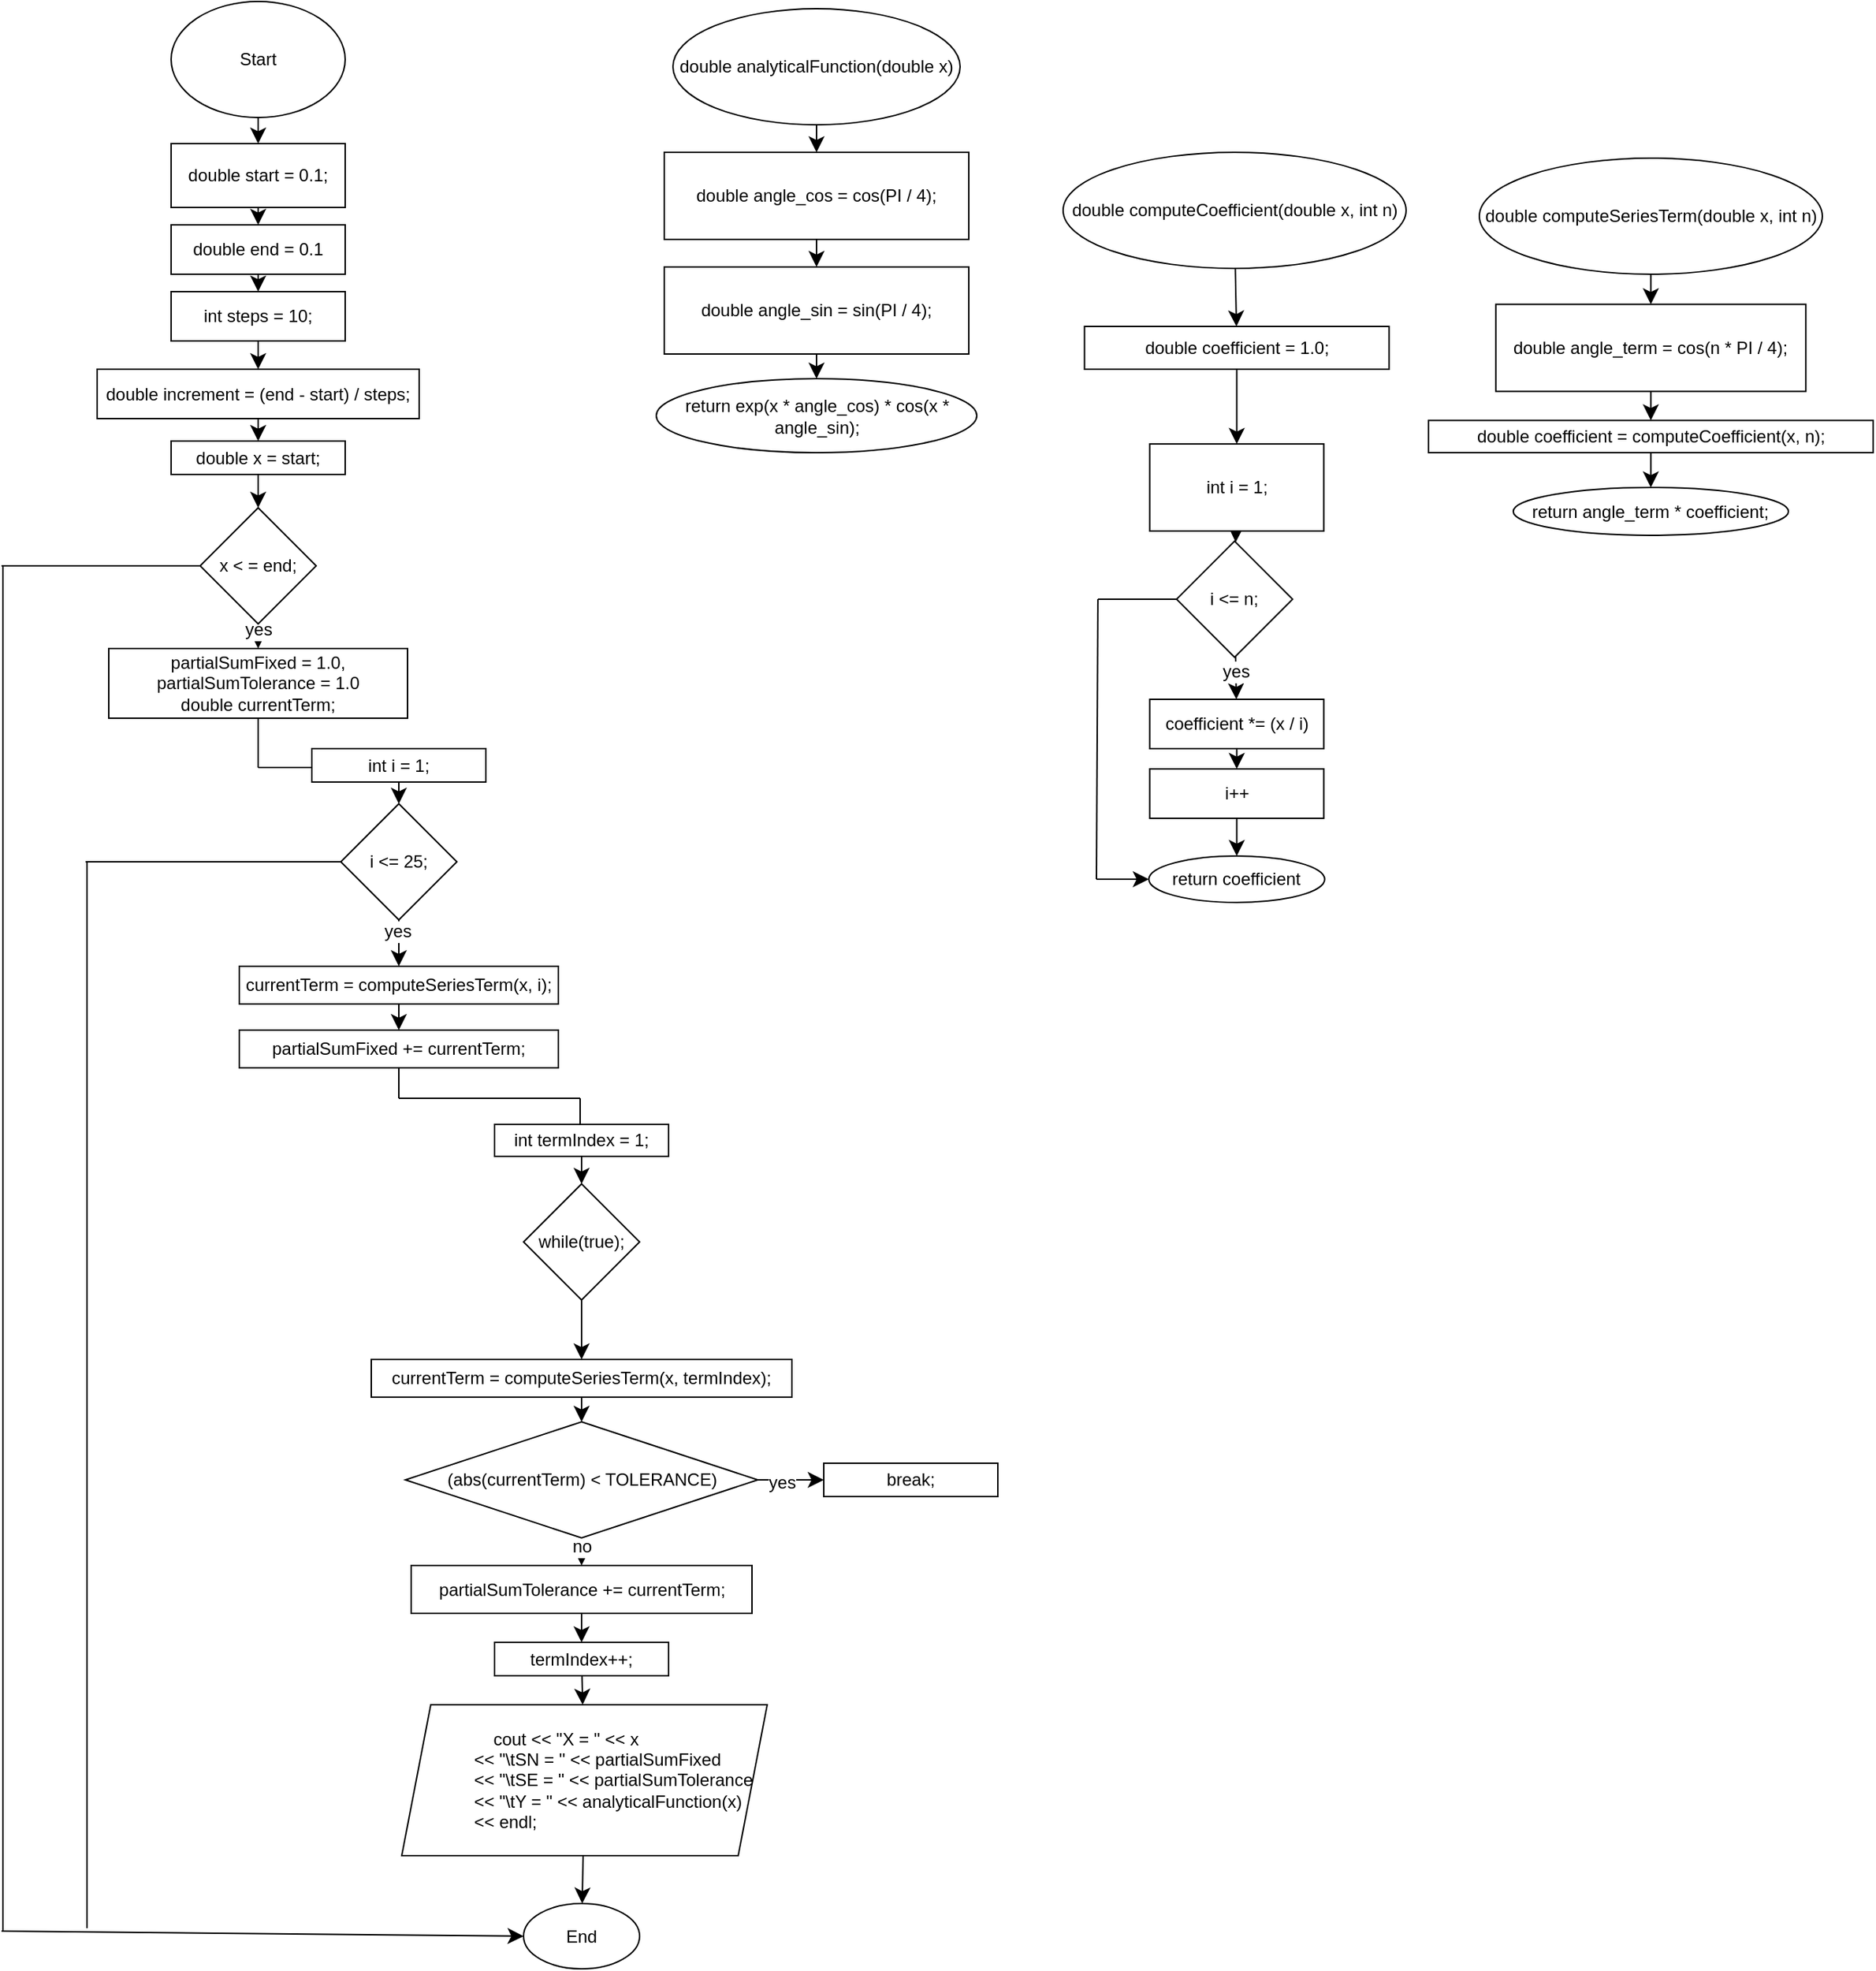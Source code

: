 <mxfile version="24.8.4">
  <diagram name="Сторінка-1" id="YEIMtR1CkX2Fhp2i30MQ">
    <mxGraphModel dx="1476" dy="1126" grid="0" gridSize="10" guides="1" tooltips="1" connect="1" arrows="1" fold="1" page="0" pageScale="1" pageWidth="827" pageHeight="1169" math="0" shadow="0">
      <root>
        <mxCell id="0" />
        <mxCell id="1" parent="0" />
        <mxCell id="n3eQWmw3jUN3cLyz6lFh-3" value="" style="edgeStyle=none;curved=1;rounded=0;orthogonalLoop=1;jettySize=auto;html=1;fontSize=12;startSize=8;endSize=8;" edge="1" parent="1" source="n3eQWmw3jUN3cLyz6lFh-1" target="n3eQWmw3jUN3cLyz6lFh-2">
          <mxGeometry relative="1" as="geometry" />
        </mxCell>
        <mxCell id="n3eQWmw3jUN3cLyz6lFh-1" value="Start" style="ellipse;whiteSpace=wrap;html=1;" vertex="1" parent="1">
          <mxGeometry x="93" y="-8" width="120" height="80" as="geometry" />
        </mxCell>
        <mxCell id="n3eQWmw3jUN3cLyz6lFh-7" value="" style="edgeStyle=none;curved=1;rounded=0;orthogonalLoop=1;jettySize=auto;html=1;fontSize=12;startSize=8;endSize=8;" edge="1" parent="1" source="n3eQWmw3jUN3cLyz6lFh-2" target="n3eQWmw3jUN3cLyz6lFh-6">
          <mxGeometry relative="1" as="geometry" />
        </mxCell>
        <mxCell id="n3eQWmw3jUN3cLyz6lFh-2" value="double start = 0.1;" style="whiteSpace=wrap;html=1;" vertex="1" parent="1">
          <mxGeometry x="93" y="90" width="120" height="44" as="geometry" />
        </mxCell>
        <mxCell id="n3eQWmw3jUN3cLyz6lFh-9" value="" style="edgeStyle=none;curved=1;rounded=0;orthogonalLoop=1;jettySize=auto;html=1;fontSize=12;startSize=8;endSize=8;" edge="1" parent="1" source="n3eQWmw3jUN3cLyz6lFh-6" target="n3eQWmw3jUN3cLyz6lFh-8">
          <mxGeometry relative="1" as="geometry" />
        </mxCell>
        <mxCell id="n3eQWmw3jUN3cLyz6lFh-6" value="double end = 0.1" style="whiteSpace=wrap;html=1;" vertex="1" parent="1">
          <mxGeometry x="93" y="146" width="120" height="34" as="geometry" />
        </mxCell>
        <mxCell id="n3eQWmw3jUN3cLyz6lFh-82" value="" style="edgeStyle=none;curved=1;rounded=0;orthogonalLoop=1;jettySize=auto;html=1;fontSize=12;startSize=8;endSize=8;" edge="1" parent="1" source="n3eQWmw3jUN3cLyz6lFh-8" target="n3eQWmw3jUN3cLyz6lFh-81">
          <mxGeometry relative="1" as="geometry" />
        </mxCell>
        <mxCell id="n3eQWmw3jUN3cLyz6lFh-8" value="int steps = 10;" style="whiteSpace=wrap;html=1;" vertex="1" parent="1">
          <mxGeometry x="93" y="192" width="120" height="34" as="geometry" />
        </mxCell>
        <mxCell id="n3eQWmw3jUN3cLyz6lFh-43" value="" style="edgeStyle=none;curved=1;rounded=0;orthogonalLoop=1;jettySize=auto;html=1;fontSize=12;startSize=8;endSize=8;" edge="1" parent="1" source="n3eQWmw3jUN3cLyz6lFh-41" target="n3eQWmw3jUN3cLyz6lFh-42">
          <mxGeometry relative="1" as="geometry" />
        </mxCell>
        <mxCell id="n3eQWmw3jUN3cLyz6lFh-41" value="double analyticalFunction(double x)" style="ellipse;whiteSpace=wrap;html=1;" vertex="1" parent="1">
          <mxGeometry x="439" y="-3" width="198" height="80" as="geometry" />
        </mxCell>
        <mxCell id="n3eQWmw3jUN3cLyz6lFh-45" value="" style="edgeStyle=none;curved=1;rounded=0;orthogonalLoop=1;jettySize=auto;html=1;fontSize=12;startSize=8;endSize=8;" edge="1" parent="1" source="n3eQWmw3jUN3cLyz6lFh-42" target="n3eQWmw3jUN3cLyz6lFh-44">
          <mxGeometry relative="1" as="geometry" />
        </mxCell>
        <mxCell id="n3eQWmw3jUN3cLyz6lFh-42" value="double angle_cos = cos(PI / 4);" style="whiteSpace=wrap;html=1;" vertex="1" parent="1">
          <mxGeometry x="433" y="96" width="210" height="60" as="geometry" />
        </mxCell>
        <mxCell id="n3eQWmw3jUN3cLyz6lFh-47" value="" style="edgeStyle=none;curved=1;rounded=0;orthogonalLoop=1;jettySize=auto;html=1;fontSize=12;startSize=8;endSize=8;" edge="1" parent="1" source="n3eQWmw3jUN3cLyz6lFh-44" target="n3eQWmw3jUN3cLyz6lFh-46">
          <mxGeometry relative="1" as="geometry" />
        </mxCell>
        <mxCell id="n3eQWmw3jUN3cLyz6lFh-44" value="double angle_sin = sin(PI / 4);" style="whiteSpace=wrap;html=1;" vertex="1" parent="1">
          <mxGeometry x="433" y="175" width="210" height="60" as="geometry" />
        </mxCell>
        <mxCell id="n3eQWmw3jUN3cLyz6lFh-46" value="return exp(x * angle_cos) * cos(x * angle_sin);" style="ellipse;whiteSpace=wrap;html=1;" vertex="1" parent="1">
          <mxGeometry x="427.5" y="252" width="221" height="51" as="geometry" />
        </mxCell>
        <mxCell id="n3eQWmw3jUN3cLyz6lFh-48" value="" style="edgeStyle=none;curved=1;rounded=0;orthogonalLoop=1;jettySize=auto;html=1;fontSize=12;startSize=8;endSize=8;" edge="1" parent="1" source="n3eQWmw3jUN3cLyz6lFh-49" target="n3eQWmw3jUN3cLyz6lFh-51">
          <mxGeometry relative="1" as="geometry" />
        </mxCell>
        <mxCell id="n3eQWmw3jUN3cLyz6lFh-49" value="double computeCoefficient(double x, int n)" style="ellipse;whiteSpace=wrap;html=1;" vertex="1" parent="1">
          <mxGeometry x="708" y="96" width="236.5" height="80" as="geometry" />
        </mxCell>
        <mxCell id="n3eQWmw3jUN3cLyz6lFh-65" style="edgeStyle=none;curved=1;rounded=0;orthogonalLoop=1;jettySize=auto;html=1;entryX=0.5;entryY=0;entryDx=0;entryDy=0;fontSize=12;startSize=8;endSize=8;" edge="1" parent="1" source="n3eQWmw3jUN3cLyz6lFh-51" target="n3eQWmw3jUN3cLyz6lFh-55">
          <mxGeometry relative="1" as="geometry" />
        </mxCell>
        <mxCell id="n3eQWmw3jUN3cLyz6lFh-51" value="double coefficient = 1.0;" style="whiteSpace=wrap;html=1;" vertex="1" parent="1">
          <mxGeometry x="722.76" y="216" width="210" height="29.5" as="geometry" />
        </mxCell>
        <mxCell id="n3eQWmw3jUN3cLyz6lFh-58" value="" style="edgeStyle=none;curved=1;rounded=0;orthogonalLoop=1;jettySize=auto;html=1;fontSize=12;startSize=8;endSize=8;" edge="1" parent="1" source="n3eQWmw3jUN3cLyz6lFh-55" target="n3eQWmw3jUN3cLyz6lFh-57">
          <mxGeometry relative="1" as="geometry" />
        </mxCell>
        <mxCell id="n3eQWmw3jUN3cLyz6lFh-55" value="int i = 1;" style="whiteSpace=wrap;html=1;" vertex="1" parent="1">
          <mxGeometry x="767.75" y="297" width="120" height="60" as="geometry" />
        </mxCell>
        <mxCell id="n3eQWmw3jUN3cLyz6lFh-60" value="" style="edgeStyle=none;curved=1;rounded=0;orthogonalLoop=1;jettySize=auto;html=1;fontSize=12;startSize=8;endSize=8;" edge="1" parent="1" source="n3eQWmw3jUN3cLyz6lFh-57" target="n3eQWmw3jUN3cLyz6lFh-59">
          <mxGeometry relative="1" as="geometry" />
        </mxCell>
        <mxCell id="n3eQWmw3jUN3cLyz6lFh-66" value="yes" style="edgeLabel;html=1;align=center;verticalAlign=middle;resizable=0;points=[];fontSize=12;" vertex="1" connectable="0" parent="n3eQWmw3jUN3cLyz6lFh-60">
          <mxGeometry x="-0.308" relative="1" as="geometry">
            <mxPoint as="offset" />
          </mxGeometry>
        </mxCell>
        <mxCell id="n3eQWmw3jUN3cLyz6lFh-57" value="i &amp;lt;= n;" style="rhombus;whiteSpace=wrap;html=1;" vertex="1" parent="1">
          <mxGeometry x="786.25" y="364" width="80" height="80" as="geometry" />
        </mxCell>
        <mxCell id="n3eQWmw3jUN3cLyz6lFh-62" value="" style="edgeStyle=none;curved=1;rounded=0;orthogonalLoop=1;jettySize=auto;html=1;fontSize=12;startSize=8;endSize=8;" edge="1" parent="1" source="n3eQWmw3jUN3cLyz6lFh-59" target="n3eQWmw3jUN3cLyz6lFh-61">
          <mxGeometry relative="1" as="geometry" />
        </mxCell>
        <mxCell id="n3eQWmw3jUN3cLyz6lFh-59" value="coefficient *= (x / i)" style="whiteSpace=wrap;html=1;" vertex="1" parent="1">
          <mxGeometry x="767.75" y="473" width="120" height="34" as="geometry" />
        </mxCell>
        <mxCell id="n3eQWmw3jUN3cLyz6lFh-64" value="" style="edgeStyle=none;curved=1;rounded=0;orthogonalLoop=1;jettySize=auto;html=1;fontSize=12;startSize=8;endSize=8;" edge="1" parent="1" source="n3eQWmw3jUN3cLyz6lFh-61" target="n3eQWmw3jUN3cLyz6lFh-63">
          <mxGeometry relative="1" as="geometry" />
        </mxCell>
        <mxCell id="n3eQWmw3jUN3cLyz6lFh-61" value="&lt;div&gt;&lt;br&gt;&lt;/div&gt;i++&lt;div&gt;&lt;br/&gt;&lt;/div&gt;" style="whiteSpace=wrap;html=1;" vertex="1" parent="1">
          <mxGeometry x="767.75" y="521" width="120" height="34" as="geometry" />
        </mxCell>
        <mxCell id="n3eQWmw3jUN3cLyz6lFh-63" value="return coefficient" style="ellipse;whiteSpace=wrap;html=1;" vertex="1" parent="1">
          <mxGeometry x="767.13" y="581" width="121.25" height="32" as="geometry" />
        </mxCell>
        <mxCell id="n3eQWmw3jUN3cLyz6lFh-68" value="" style="endArrow=none;html=1;rounded=0;fontSize=12;startSize=8;endSize=8;curved=1;entryX=0;entryY=0.5;entryDx=0;entryDy=0;" edge="1" parent="1" target="n3eQWmw3jUN3cLyz6lFh-57">
          <mxGeometry width="50" height="50" relative="1" as="geometry">
            <mxPoint x="732" y="404" as="sourcePoint" />
            <mxPoint x="788" y="570" as="targetPoint" />
          </mxGeometry>
        </mxCell>
        <mxCell id="n3eQWmw3jUN3cLyz6lFh-69" value="" style="endArrow=none;html=1;rounded=0;fontSize=12;startSize=8;endSize=8;curved=1;" edge="1" parent="1">
          <mxGeometry width="50" height="50" relative="1" as="geometry">
            <mxPoint x="732" y="404" as="sourcePoint" />
            <mxPoint x="731" y="597" as="targetPoint" />
          </mxGeometry>
        </mxCell>
        <mxCell id="n3eQWmw3jUN3cLyz6lFh-71" value="" style="endArrow=classic;html=1;rounded=0;fontSize=12;startSize=8;endSize=8;curved=1;entryX=0;entryY=0.5;entryDx=0;entryDy=0;" edge="1" parent="1" target="n3eQWmw3jUN3cLyz6lFh-63">
          <mxGeometry width="50" height="50" relative="1" as="geometry">
            <mxPoint x="731" y="597" as="sourcePoint" />
            <mxPoint x="784" y="568" as="targetPoint" />
          </mxGeometry>
        </mxCell>
        <mxCell id="n3eQWmw3jUN3cLyz6lFh-74" value="" style="edgeStyle=none;curved=1;rounded=0;orthogonalLoop=1;jettySize=auto;html=1;fontSize=12;startSize=8;endSize=8;" edge="1" parent="1" source="n3eQWmw3jUN3cLyz6lFh-72" target="n3eQWmw3jUN3cLyz6lFh-73">
          <mxGeometry relative="1" as="geometry" />
        </mxCell>
        <mxCell id="n3eQWmw3jUN3cLyz6lFh-72" value="double computeSeriesTerm(double x, int n)" style="ellipse;whiteSpace=wrap;html=1;" vertex="1" parent="1">
          <mxGeometry x="995" y="100" width="236.5" height="80" as="geometry" />
        </mxCell>
        <mxCell id="n3eQWmw3jUN3cLyz6lFh-76" value="" style="edgeStyle=none;curved=1;rounded=0;orthogonalLoop=1;jettySize=auto;html=1;fontSize=12;startSize=8;endSize=8;" edge="1" parent="1" source="n3eQWmw3jUN3cLyz6lFh-73" target="n3eQWmw3jUN3cLyz6lFh-75">
          <mxGeometry relative="1" as="geometry" />
        </mxCell>
        <mxCell id="n3eQWmw3jUN3cLyz6lFh-73" value="double angle_term = cos(n * PI / 4);" style="whiteSpace=wrap;html=1;" vertex="1" parent="1">
          <mxGeometry x="1006.38" y="200.75" width="213.75" height="60" as="geometry" />
        </mxCell>
        <mxCell id="n3eQWmw3jUN3cLyz6lFh-78" value="" style="edgeStyle=none;curved=1;rounded=0;orthogonalLoop=1;jettySize=auto;html=1;fontSize=12;startSize=8;endSize=8;" edge="1" parent="1" source="n3eQWmw3jUN3cLyz6lFh-75" target="n3eQWmw3jUN3cLyz6lFh-77">
          <mxGeometry relative="1" as="geometry" />
        </mxCell>
        <mxCell id="n3eQWmw3jUN3cLyz6lFh-75" value="double coefficient = computeCoefficient(x, n);" style="whiteSpace=wrap;html=1;" vertex="1" parent="1">
          <mxGeometry x="959.94" y="280.75" width="306.62" height="22.25" as="geometry" />
        </mxCell>
        <mxCell id="n3eQWmw3jUN3cLyz6lFh-77" value="return angle_term * coefficient;" style="ellipse;whiteSpace=wrap;html=1;" vertex="1" parent="1">
          <mxGeometry x="1018.38" y="327" width="189.75" height="33" as="geometry" />
        </mxCell>
        <mxCell id="n3eQWmw3jUN3cLyz6lFh-84" value="" style="edgeStyle=none;curved=1;rounded=0;orthogonalLoop=1;jettySize=auto;html=1;fontSize=12;startSize=8;endSize=8;" edge="1" parent="1" source="n3eQWmw3jUN3cLyz6lFh-81" target="n3eQWmw3jUN3cLyz6lFh-83">
          <mxGeometry relative="1" as="geometry" />
        </mxCell>
        <mxCell id="n3eQWmw3jUN3cLyz6lFh-81" value="double increment = (end - start) / steps;" style="whiteSpace=wrap;html=1;" vertex="1" parent="1">
          <mxGeometry x="42" y="245.5" width="222" height="34" as="geometry" />
        </mxCell>
        <mxCell id="n3eQWmw3jUN3cLyz6lFh-86" value="" style="edgeStyle=none;curved=1;rounded=0;orthogonalLoop=1;jettySize=auto;html=1;fontSize=12;startSize=8;endSize=8;" edge="1" parent="1" source="n3eQWmw3jUN3cLyz6lFh-83" target="n3eQWmw3jUN3cLyz6lFh-85">
          <mxGeometry relative="1" as="geometry" />
        </mxCell>
        <mxCell id="n3eQWmw3jUN3cLyz6lFh-83" value="double x = start;" style="whiteSpace=wrap;html=1;" vertex="1" parent="1">
          <mxGeometry x="93" y="295" width="120" height="23" as="geometry" />
        </mxCell>
        <mxCell id="n3eQWmw3jUN3cLyz6lFh-88" value="" style="edgeStyle=none;curved=1;rounded=0;orthogonalLoop=1;jettySize=auto;html=1;fontSize=12;startSize=8;endSize=8;" edge="1" parent="1" source="n3eQWmw3jUN3cLyz6lFh-85" target="n3eQWmw3jUN3cLyz6lFh-87">
          <mxGeometry relative="1" as="geometry" />
        </mxCell>
        <mxCell id="n3eQWmw3jUN3cLyz6lFh-98" value="yes" style="edgeLabel;html=1;align=center;verticalAlign=middle;resizable=0;points=[];fontSize=12;" vertex="1" connectable="0" parent="n3eQWmw3jUN3cLyz6lFh-88">
          <mxGeometry x="-0.544" relative="1" as="geometry">
            <mxPoint as="offset" />
          </mxGeometry>
        </mxCell>
        <mxCell id="n3eQWmw3jUN3cLyz6lFh-85" value="x &amp;lt; = end;" style="rhombus;whiteSpace=wrap;html=1;" vertex="1" parent="1">
          <mxGeometry x="113" y="341" width="80" height="80" as="geometry" />
        </mxCell>
        <mxCell id="n3eQWmw3jUN3cLyz6lFh-87" value="partialSumFixed = 1.0, partialSumTolerance = 1.0&lt;div&gt;double currentTerm;&lt;/div&gt;" style="whiteSpace=wrap;html=1;" vertex="1" parent="1">
          <mxGeometry x="50" y="438" width="206" height="48" as="geometry" />
        </mxCell>
        <mxCell id="n3eQWmw3jUN3cLyz6lFh-91" value="" style="endArrow=none;html=1;rounded=0;fontSize=12;startSize=8;endSize=8;curved=1;entryX=0.5;entryY=1;entryDx=0;entryDy=0;" edge="1" parent="1" target="n3eQWmw3jUN3cLyz6lFh-87">
          <mxGeometry width="50" height="50" relative="1" as="geometry">
            <mxPoint x="153" y="520" as="sourcePoint" />
            <mxPoint x="207" y="484" as="targetPoint" />
          </mxGeometry>
        </mxCell>
        <mxCell id="n3eQWmw3jUN3cLyz6lFh-92" value="" style="endArrow=none;html=1;rounded=0;fontSize=12;startSize=8;endSize=8;curved=1;" edge="1" parent="1">
          <mxGeometry width="50" height="50" relative="1" as="geometry">
            <mxPoint x="191" y="520" as="sourcePoint" />
            <mxPoint x="153" y="520" as="targetPoint" />
          </mxGeometry>
        </mxCell>
        <mxCell id="n3eQWmw3jUN3cLyz6lFh-95" value="" style="edgeStyle=none;curved=1;rounded=0;orthogonalLoop=1;jettySize=auto;html=1;fontSize=12;startSize=8;endSize=8;" edge="1" parent="1" source="n3eQWmw3jUN3cLyz6lFh-93" target="n3eQWmw3jUN3cLyz6lFh-94">
          <mxGeometry relative="1" as="geometry" />
        </mxCell>
        <mxCell id="n3eQWmw3jUN3cLyz6lFh-93" value="int i = 1;" style="rounded=0;whiteSpace=wrap;html=1;" vertex="1" parent="1">
          <mxGeometry x="190" y="507" width="120" height="23" as="geometry" />
        </mxCell>
        <mxCell id="n3eQWmw3jUN3cLyz6lFh-97" value="" style="edgeStyle=none;curved=1;rounded=0;orthogonalLoop=1;jettySize=auto;html=1;fontSize=12;startSize=8;endSize=8;" edge="1" parent="1" source="n3eQWmw3jUN3cLyz6lFh-94" target="n3eQWmw3jUN3cLyz6lFh-96">
          <mxGeometry relative="1" as="geometry" />
        </mxCell>
        <mxCell id="n3eQWmw3jUN3cLyz6lFh-99" value="yes" style="edgeLabel;html=1;align=center;verticalAlign=middle;resizable=0;points=[];fontSize=12;" vertex="1" connectable="0" parent="n3eQWmw3jUN3cLyz6lFh-97">
          <mxGeometry x="-0.535" y="-1" relative="1" as="geometry">
            <mxPoint as="offset" />
          </mxGeometry>
        </mxCell>
        <mxCell id="n3eQWmw3jUN3cLyz6lFh-94" value="i &amp;lt;= 25;" style="rhombus;whiteSpace=wrap;html=1;rounded=0;" vertex="1" parent="1">
          <mxGeometry x="210" y="545" width="80" height="80" as="geometry" />
        </mxCell>
        <mxCell id="n3eQWmw3jUN3cLyz6lFh-101" value="" style="edgeStyle=none;curved=1;rounded=0;orthogonalLoop=1;jettySize=auto;html=1;fontSize=12;startSize=8;endSize=8;" edge="1" parent="1" source="n3eQWmw3jUN3cLyz6lFh-96" target="n3eQWmw3jUN3cLyz6lFh-100">
          <mxGeometry relative="1" as="geometry" />
        </mxCell>
        <mxCell id="n3eQWmw3jUN3cLyz6lFh-96" value="currentTerm = computeSeriesTerm(x, i);" style="whiteSpace=wrap;html=1;rounded=0;" vertex="1" parent="1">
          <mxGeometry x="140" y="657" width="220" height="26" as="geometry" />
        </mxCell>
        <mxCell id="n3eQWmw3jUN3cLyz6lFh-100" value="partialSumFixed += currentTerm;" style="whiteSpace=wrap;html=1;rounded=0;" vertex="1" parent="1">
          <mxGeometry x="140" y="701" width="220" height="26" as="geometry" />
        </mxCell>
        <mxCell id="n3eQWmw3jUN3cLyz6lFh-102" value="" style="endArrow=none;html=1;rounded=0;fontSize=12;startSize=8;endSize=8;curved=1;entryX=0.5;entryY=1;entryDx=0;entryDy=0;" edge="1" parent="1" target="n3eQWmw3jUN3cLyz6lFh-100">
          <mxGeometry width="50" height="50" relative="1" as="geometry">
            <mxPoint x="250" y="748" as="sourcePoint" />
            <mxPoint x="262" y="733" as="targetPoint" />
          </mxGeometry>
        </mxCell>
        <mxCell id="n3eQWmw3jUN3cLyz6lFh-103" value="" style="endArrow=none;html=1;rounded=0;fontSize=12;startSize=8;endSize=8;curved=1;" edge="1" parent="1">
          <mxGeometry width="50" height="50" relative="1" as="geometry">
            <mxPoint x="375" y="748" as="sourcePoint" />
            <mxPoint x="250" y="748" as="targetPoint" />
          </mxGeometry>
        </mxCell>
        <mxCell id="n3eQWmw3jUN3cLyz6lFh-104" value="" style="endArrow=none;html=1;rounded=0;fontSize=12;startSize=8;endSize=8;curved=1;" edge="1" parent="1">
          <mxGeometry width="50" height="50" relative="1" as="geometry">
            <mxPoint x="375" y="767" as="sourcePoint" />
            <mxPoint x="375" y="748" as="targetPoint" />
          </mxGeometry>
        </mxCell>
        <mxCell id="n3eQWmw3jUN3cLyz6lFh-108" value="" style="edgeStyle=none;curved=1;rounded=0;orthogonalLoop=1;jettySize=auto;html=1;fontSize=12;startSize=8;endSize=8;" edge="1" parent="1" source="n3eQWmw3jUN3cLyz6lFh-106" target="n3eQWmw3jUN3cLyz6lFh-107">
          <mxGeometry relative="1" as="geometry" />
        </mxCell>
        <mxCell id="n3eQWmw3jUN3cLyz6lFh-106" value="int termIndex = 1;" style="rounded=0;whiteSpace=wrap;html=1;" vertex="1" parent="1">
          <mxGeometry x="316" y="766" width="120" height="22" as="geometry" />
        </mxCell>
        <mxCell id="n3eQWmw3jUN3cLyz6lFh-110" value="" style="edgeStyle=none;curved=1;rounded=0;orthogonalLoop=1;jettySize=auto;html=1;fontSize=12;startSize=8;endSize=8;" edge="1" parent="1" source="n3eQWmw3jUN3cLyz6lFh-107" target="n3eQWmw3jUN3cLyz6lFh-109">
          <mxGeometry relative="1" as="geometry" />
        </mxCell>
        <mxCell id="n3eQWmw3jUN3cLyz6lFh-107" value="while(true);" style="rhombus;whiteSpace=wrap;html=1;rounded=0;" vertex="1" parent="1">
          <mxGeometry x="336" y="807" width="80" height="80" as="geometry" />
        </mxCell>
        <mxCell id="n3eQWmw3jUN3cLyz6lFh-113" value="" style="edgeStyle=none;curved=1;rounded=0;orthogonalLoop=1;jettySize=auto;html=1;fontSize=12;startSize=8;endSize=8;" edge="1" parent="1" source="n3eQWmw3jUN3cLyz6lFh-109" target="n3eQWmw3jUN3cLyz6lFh-112">
          <mxGeometry relative="1" as="geometry" />
        </mxCell>
        <mxCell id="n3eQWmw3jUN3cLyz6lFh-109" value="currentTerm = computeSeriesTerm(x, termIndex);" style="whiteSpace=wrap;html=1;rounded=0;" vertex="1" parent="1">
          <mxGeometry x="231" y="928" width="290" height="26" as="geometry" />
        </mxCell>
        <mxCell id="n3eQWmw3jUN3cLyz6lFh-115" value="" style="edgeStyle=none;curved=1;rounded=0;orthogonalLoop=1;jettySize=auto;html=1;fontSize=12;startSize=8;endSize=8;" edge="1" parent="1" source="n3eQWmw3jUN3cLyz6lFh-112" target="n3eQWmw3jUN3cLyz6lFh-114">
          <mxGeometry relative="1" as="geometry" />
        </mxCell>
        <mxCell id="n3eQWmw3jUN3cLyz6lFh-116" value="yes" style="edgeLabel;html=1;align=center;verticalAlign=middle;resizable=0;points=[];fontSize=12;" vertex="1" connectable="0" parent="n3eQWmw3jUN3cLyz6lFh-115">
          <mxGeometry x="-0.307" y="-2" relative="1" as="geometry">
            <mxPoint as="offset" />
          </mxGeometry>
        </mxCell>
        <mxCell id="n3eQWmw3jUN3cLyz6lFh-118" value="" style="edgeStyle=none;curved=1;rounded=0;orthogonalLoop=1;jettySize=auto;html=1;fontSize=12;startSize=8;endSize=8;" edge="1" parent="1" source="n3eQWmw3jUN3cLyz6lFh-112" target="n3eQWmw3jUN3cLyz6lFh-117">
          <mxGeometry relative="1" as="geometry" />
        </mxCell>
        <mxCell id="n3eQWmw3jUN3cLyz6lFh-119" value="no" style="edgeLabel;html=1;align=center;verticalAlign=middle;resizable=0;points=[];fontSize=12;" vertex="1" connectable="0" parent="n3eQWmw3jUN3cLyz6lFh-118">
          <mxGeometry x="-0.384" relative="1" as="geometry">
            <mxPoint as="offset" />
          </mxGeometry>
        </mxCell>
        <mxCell id="n3eQWmw3jUN3cLyz6lFh-112" value="(abs(currentTerm) &amp;lt; TOLERANCE)" style="rhombus;whiteSpace=wrap;html=1;rounded=0;" vertex="1" parent="1">
          <mxGeometry x="254.5" y="971" width="243" height="80" as="geometry" />
        </mxCell>
        <mxCell id="n3eQWmw3jUN3cLyz6lFh-114" value="break;" style="whiteSpace=wrap;html=1;rounded=0;" vertex="1" parent="1">
          <mxGeometry x="543" y="999.5" width="120" height="23" as="geometry" />
        </mxCell>
        <mxCell id="n3eQWmw3jUN3cLyz6lFh-121" value="" style="edgeStyle=none;curved=1;rounded=0;orthogonalLoop=1;jettySize=auto;html=1;fontSize=12;startSize=8;endSize=8;" edge="1" parent="1" source="n3eQWmw3jUN3cLyz6lFh-117" target="n3eQWmw3jUN3cLyz6lFh-120">
          <mxGeometry relative="1" as="geometry" />
        </mxCell>
        <mxCell id="n3eQWmw3jUN3cLyz6lFh-117" value="partialSumTolerance += currentTerm;" style="whiteSpace=wrap;html=1;rounded=0;" vertex="1" parent="1">
          <mxGeometry x="258.5" y="1070" width="235" height="33" as="geometry" />
        </mxCell>
        <mxCell id="n3eQWmw3jUN3cLyz6lFh-123" value="" style="edgeStyle=none;curved=1;rounded=0;orthogonalLoop=1;jettySize=auto;html=1;fontSize=12;startSize=8;endSize=8;" edge="1" parent="1" source="n3eQWmw3jUN3cLyz6lFh-120" target="n3eQWmw3jUN3cLyz6lFh-122">
          <mxGeometry relative="1" as="geometry" />
        </mxCell>
        <mxCell id="n3eQWmw3jUN3cLyz6lFh-120" value="termIndex++;" style="whiteSpace=wrap;html=1;rounded=0;" vertex="1" parent="1">
          <mxGeometry x="316" y="1123" width="120" height="23" as="geometry" />
        </mxCell>
        <mxCell id="n3eQWmw3jUN3cLyz6lFh-125" value="" style="edgeStyle=none;curved=1;rounded=0;orthogonalLoop=1;jettySize=auto;html=1;fontSize=12;startSize=8;endSize=8;" edge="1" parent="1" source="n3eQWmw3jUN3cLyz6lFh-122" target="n3eQWmw3jUN3cLyz6lFh-124">
          <mxGeometry relative="1" as="geometry" />
        </mxCell>
        <mxCell id="n3eQWmw3jUN3cLyz6lFh-122" value="&lt;div style=&quot;text-align: left;&quot;&gt;&amp;nbsp; &amp;nbsp; &amp;nbsp; &amp;nbsp; &amp;nbsp; &amp;nbsp; &amp;nbsp; &amp;nbsp; &amp;nbsp;cout &amp;lt;&amp;lt; &quot;X = &quot; &amp;lt;&amp;lt; x&amp;nbsp;&lt;/div&gt;&lt;div style=&quot;text-align: left;&quot;&gt;&amp;nbsp; &amp;nbsp; &amp;nbsp; &amp;nbsp; &amp;nbsp; &amp;nbsp; &amp;nbsp;&amp;lt;&amp;lt; &quot;\tSN = &quot; &amp;lt;&amp;lt; partialSumFixed&amp;nbsp;&lt;/div&gt;&lt;div style=&quot;text-align: left;&quot;&gt;&amp;nbsp; &amp;nbsp; &amp;nbsp; &amp;nbsp; &amp;nbsp; &amp;nbsp; &amp;nbsp;&amp;lt;&amp;lt; &quot;\tSE = &quot; &amp;lt;&amp;lt; partialSumTolerance&amp;nbsp;&lt;/div&gt;&lt;div style=&quot;text-align: left;&quot;&gt;&amp;nbsp; &amp;nbsp; &amp;nbsp; &amp;nbsp; &amp;nbsp; &amp;nbsp; &amp;nbsp;&amp;lt;&amp;lt; &quot;\tY = &quot; &amp;lt;&amp;lt; analyticalFunction(x)&amp;nbsp;&lt;/div&gt;&lt;div style=&quot;text-align: left;&quot;&gt;&amp;nbsp; &amp;nbsp; &amp;nbsp; &amp;nbsp; &amp;nbsp; &amp;nbsp; &amp;nbsp;&amp;lt;&amp;lt; endl;&lt;/div&gt;" style="shape=parallelogram;perimeter=parallelogramPerimeter;whiteSpace=wrap;html=1;fixedSize=1;" vertex="1" parent="1">
          <mxGeometry x="252" y="1166" width="252" height="104" as="geometry" />
        </mxCell>
        <mxCell id="n3eQWmw3jUN3cLyz6lFh-124" value="End" style="ellipse;whiteSpace=wrap;html=1;" vertex="1" parent="1">
          <mxGeometry x="336" y="1303" width="80" height="45" as="geometry" />
        </mxCell>
        <mxCell id="n3eQWmw3jUN3cLyz6lFh-126" value="" style="endArrow=none;html=1;rounded=0;fontSize=12;startSize=8;endSize=8;curved=1;entryX=0;entryY=0.5;entryDx=0;entryDy=0;" edge="1" parent="1" target="n3eQWmw3jUN3cLyz6lFh-85">
          <mxGeometry width="50" height="50" relative="1" as="geometry">
            <mxPoint x="-24" y="381" as="sourcePoint" />
            <mxPoint x="177" y="430" as="targetPoint" />
          </mxGeometry>
        </mxCell>
        <mxCell id="n3eQWmw3jUN3cLyz6lFh-127" value="" style="endArrow=none;html=1;rounded=0;fontSize=12;startSize=8;endSize=8;curved=1;" edge="1" parent="1">
          <mxGeometry width="50" height="50" relative="1" as="geometry">
            <mxPoint x="-23" y="381" as="sourcePoint" />
            <mxPoint x="-23" y="1322" as="targetPoint" />
          </mxGeometry>
        </mxCell>
        <mxCell id="n3eQWmw3jUN3cLyz6lFh-128" value="" style="endArrow=classic;html=1;rounded=0;fontSize=12;startSize=8;endSize=8;curved=1;entryX=0;entryY=0.5;entryDx=0;entryDy=0;" edge="1" parent="1" target="n3eQWmw3jUN3cLyz6lFh-124">
          <mxGeometry width="50" height="50" relative="1" as="geometry">
            <mxPoint x="-24" y="1322" as="sourcePoint" />
            <mxPoint x="116" y="1260" as="targetPoint" />
          </mxGeometry>
        </mxCell>
        <mxCell id="n3eQWmw3jUN3cLyz6lFh-129" value="" style="endArrow=none;html=1;rounded=0;fontSize=12;startSize=8;endSize=8;curved=1;entryX=0;entryY=0.5;entryDx=0;entryDy=0;" edge="1" parent="1" target="n3eQWmw3jUN3cLyz6lFh-94">
          <mxGeometry width="50" height="50" relative="1" as="geometry">
            <mxPoint x="34" y="585" as="sourcePoint" />
            <mxPoint x="192" y="696" as="targetPoint" />
          </mxGeometry>
        </mxCell>
        <mxCell id="n3eQWmw3jUN3cLyz6lFh-130" value="" style="endArrow=none;html=1;rounded=0;fontSize=12;startSize=8;endSize=8;curved=1;" edge="1" parent="1">
          <mxGeometry width="50" height="50" relative="1" as="geometry">
            <mxPoint x="35" y="585" as="sourcePoint" />
            <mxPoint x="35" y="1320" as="targetPoint" />
          </mxGeometry>
        </mxCell>
      </root>
    </mxGraphModel>
  </diagram>
</mxfile>
